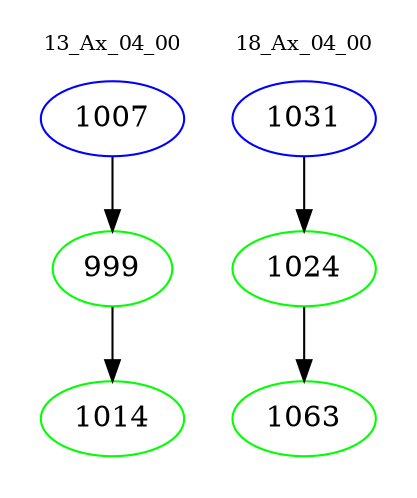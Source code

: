 digraph{
subgraph cluster_0 {
color = white
label = "13_Ax_04_00";
fontsize=10;
T0_1007 [label="1007", color="blue"]
T0_1007 -> T0_999 [color="black"]
T0_999 [label="999", color="green"]
T0_999 -> T0_1014 [color="black"]
T0_1014 [label="1014", color="green"]
}
subgraph cluster_1 {
color = white
label = "18_Ax_04_00";
fontsize=10;
T1_1031 [label="1031", color="blue"]
T1_1031 -> T1_1024 [color="black"]
T1_1024 [label="1024", color="green"]
T1_1024 -> T1_1063 [color="black"]
T1_1063 [label="1063", color="green"]
}
}
